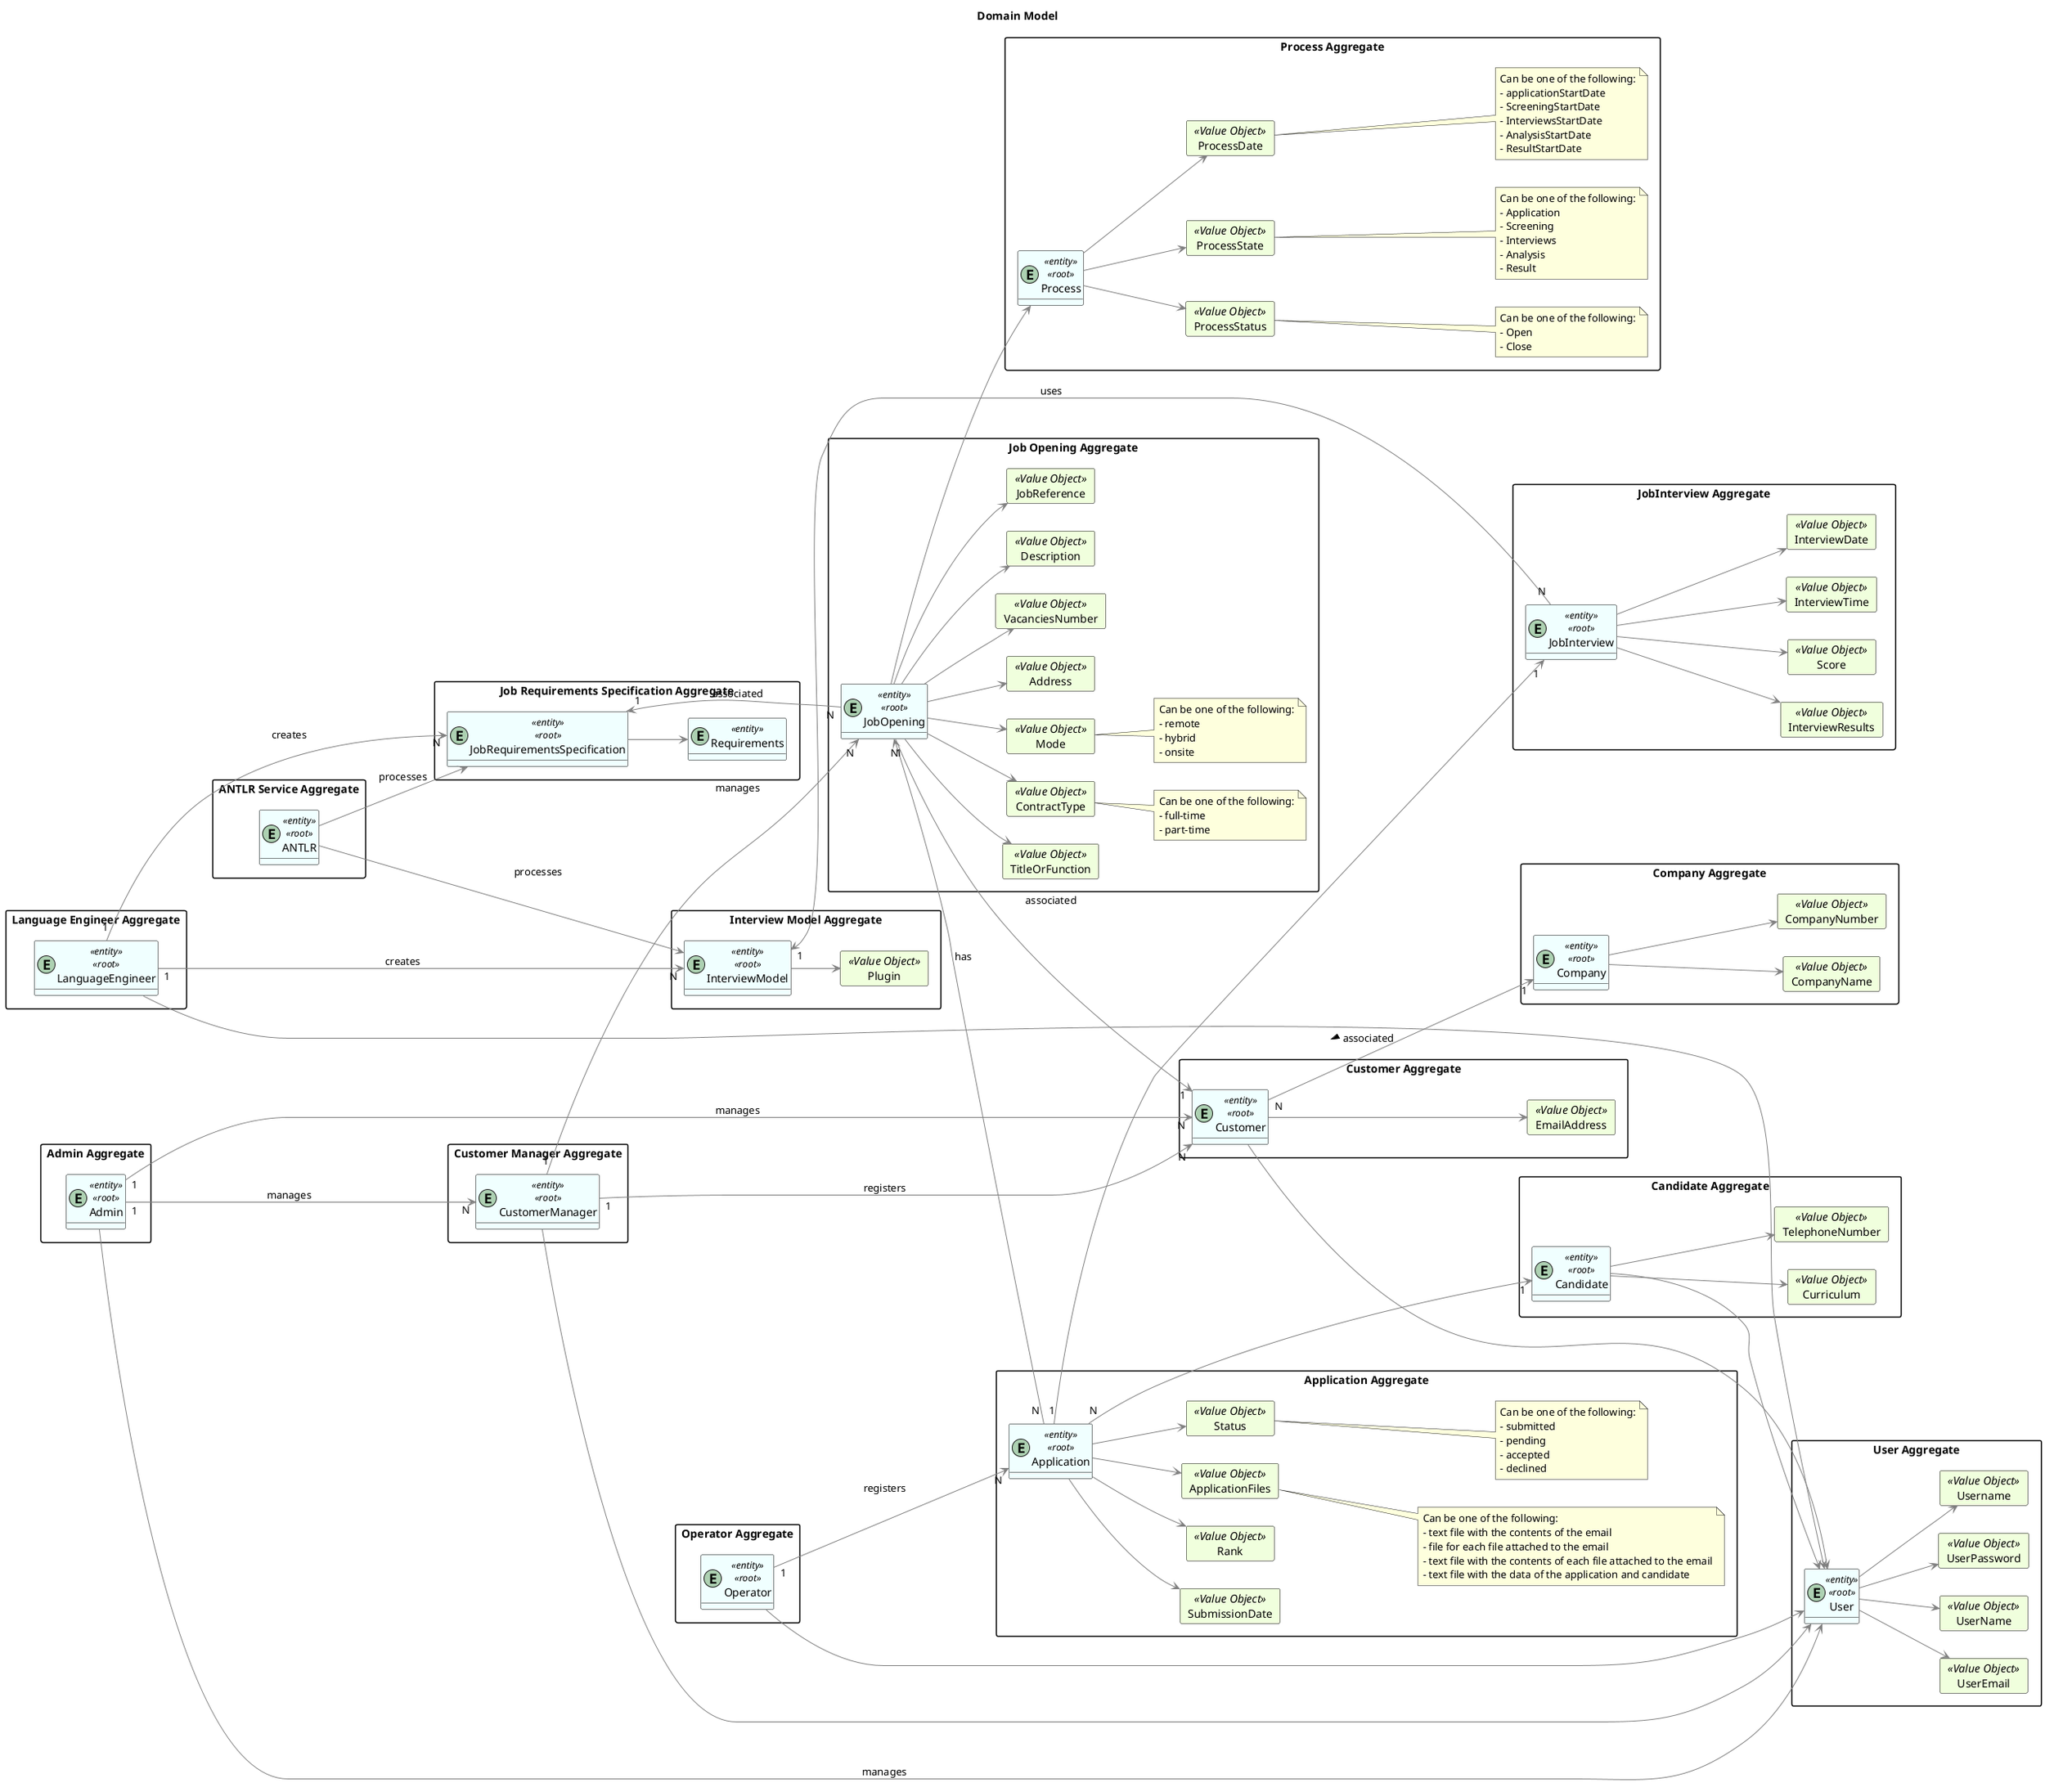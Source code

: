 @startuml
hide methods
left to right direction
'skinparam linetype ortho

Title "Domain Model"

skinparam class {
    LifeLineBorderColor DarkBlue
    LifeLineBackgroundColor APPLICATION
    BackgroundColor #F0FFFF
    ArrowColor grey
    BorderColor black
}

skinparam packageStyle rectangle

skinparam card {
    LifeLineBorderColor Green
    LifeLineBackgroundColor APPLICATION
    BackgroundColor #F0FFDD
    ArrowColor DarkGrey
    BorderColor Black
}


package "Customer Aggregate"{
entity Customer <<entity>><<root>>

    card EmailAddress <<Value Object>>{
    }

    Customer --> EmailAddress
}

package "Candidate Aggregate"{
entity Candidate <<entity>><<root>>

    card Curriculum <<Value Object>> {
    }
    card TelephoneNumber <<Value Object>>{
    }

    Candidate --> Curriculum
    Candidate --> TelephoneNumber
}

package "Job Requirements Specification Aggregate"{
entity JobRequirementsSpecification <<entity>><<root>>

    entity Requirements <<entity>>

    JobRequirementsSpecification --> Requirements

}

package "Job Opening Aggregate"{
entity JobOpening <<entity>><<root>>

    card JobReference <<Value Object>> {
    }
    card TitleOrFunction <<Value Object>> {
    }
    card ContractType <<Value Object>> {
    }
    card Mode <<Value Object>> {
    }
    card Address <<Value Object>> {
    }
    card VacanciesNumber <<Value Object>> {
    }
    card Description <<Value Object>> {
    }

    JobOpening --> JobReference
    JobOpening --> TitleOrFunction
    JobOpening --> ContractType
    JobOpening --> Mode
    JobOpening --> Address
    JobOpening --> VacanciesNumber
    JobOpening --> Description

    note right of ContractType
        Can be one of the following:
        - full-time
        - part-time
    end note

    note right of Mode
         Can be one of the following:
         - remote
         - hybrid
         - onsite
    end note

}

package "User Aggregate"{
entity User <<entity>><<root>>

    card UserEmail <<Value Object>> {
    }
    card UserName <<Value Object>> {
    }
    card UserPassword <<Value Object>> {
    }
    card Username<<Value Object>> {
    }

    User --> UserEmail
    User --> UserName
    User --> Username
    User --> UserPassword

}

package "JobInterview Aggregate"{
entity JobInterview <<entity>><<root>>

     card InterviewResults <<Value Object>> {
     }
     card Score <<Value Object>> {
     }
     card InterviewTime <<Value Object>> {
     }
     card InterviewDate <<Value Object>> {
     }

     JobInterview --> InterviewResults
     JobInterview --> Score
     JobInterview --> InterviewTime
     JobInterview --> InterviewDate

}

package "Process Aggregate"{
entity Process <<entity>><<root>>

    card ProcessState <<Value Object>> {
    }
    card ProcessDate <<Value Object>> {
    }
    card ProcessStatus <<Value Object>>{
    }

    Process --> ProcessState
    Process --> ProcessDate
    Process --> ProcessStatus

    note right of ProcessDate
        Can be one of the following:
        - applicationStartDate
        - ScreeningStartDate
        - InterviewsStartDate
        - AnalysisStartDate
        - ResultStartDate
    end note

    note right of ProcessState
        Can be one of the following:
        - Application
        - Screening
        - Interviews
        - Analysis
        - Result
    end note

    note right of ProcessStatus
        Can be one of the following:
        - Open
        - Close
    end note
}

package "Application Aggregate"{
entity Application <<entity>><<root>>

    card ApplicationFiles <<Value Object>>{
    }
    card Status <<Value Object>>{
    }
    card SubmissionDate <<Value Object>>{
    }
    card Rank <<Value Object>>{
    }

    Application --> ApplicationFiles
    Application --> Status
    Application --> SubmissionDate
    Application --> Rank

    note right of Status
        Can be one of the following:
        - submitted
        - pending
        - accepted
        - declined
    end note

    note right of ApplicationFiles
        Can be one of the following:
        - text file with the contents of the email
        - file for each file attached to the email
        - text file with the contents of each file attached to the email
        - text file with the data of the application and candidate
    end note

}

package "Interview Model Aggregate"{
entity InterviewModel <<entity>><<root>>

    card Plugin <<Value Object>> {
    }

    InterviewModel --> Plugin

}

package "Language Engineer Aggregate"{
entity LanguageEngineer <<entity>><<root>>

}

package "Admin Aggregate"{
entity Admin <<entity>><<root>>

}

package "Customer Manager Aggregate"{
entity CustomerManager <<entity>><<root>>

}

package "Operator Aggregate"{
    entity Operator <<entity>><<root>>

}

package "ANTLR Service Aggregate"{
    entity ANTLR <<entity>><<root>>

}

package "Company Aggregate" {
    entity Company <<entity>><<root>>

    card CompanyName <<Value Object>>{
    }
    card CompanyNumber <<Value Object>>{
    }

    Company --> CompanyName
    Company --> CompanyNumber
}

    JobOpening "1" <-- "N " Application : has
    JobOpening "N" ---> "1" Customer : associated
    JobOpening  --> Process

    Application "N" ---> "1" Candidate
    Application "1" ---> "1" JobInterview

    JobRequirementsSpecification "1" <--- "N" JobOpening : associated

    Admin "1" ---> "N" Customer : manages
    Admin "1" ---> "N" CustomerManager : manages

    CustomerManager "1" ---> "N" JobOpening : manages
    CustomerManager "1" ---> "N" Customer : registers

    Operator "1" ---> "N" Application : registers

    LanguageEngineer "1" ---> "N" JobRequirementsSpecification : creates
    LanguageEngineer "1" ---> "N" InterviewModel : creates

    InterviewModel "1" <--- "N" JobInterview : uses

    ANTLR --> JobRequirementsSpecification : processes
    ANTLR ---> InterviewModel : processes

    Admin ---> User: manages

    CustomerManager ---> User

    Operator --> User

    LanguageEngineer ---> User

    Customer ---> User
    Customer "N" --> "1" Company : associated <

    Candidate --> User

@enduml